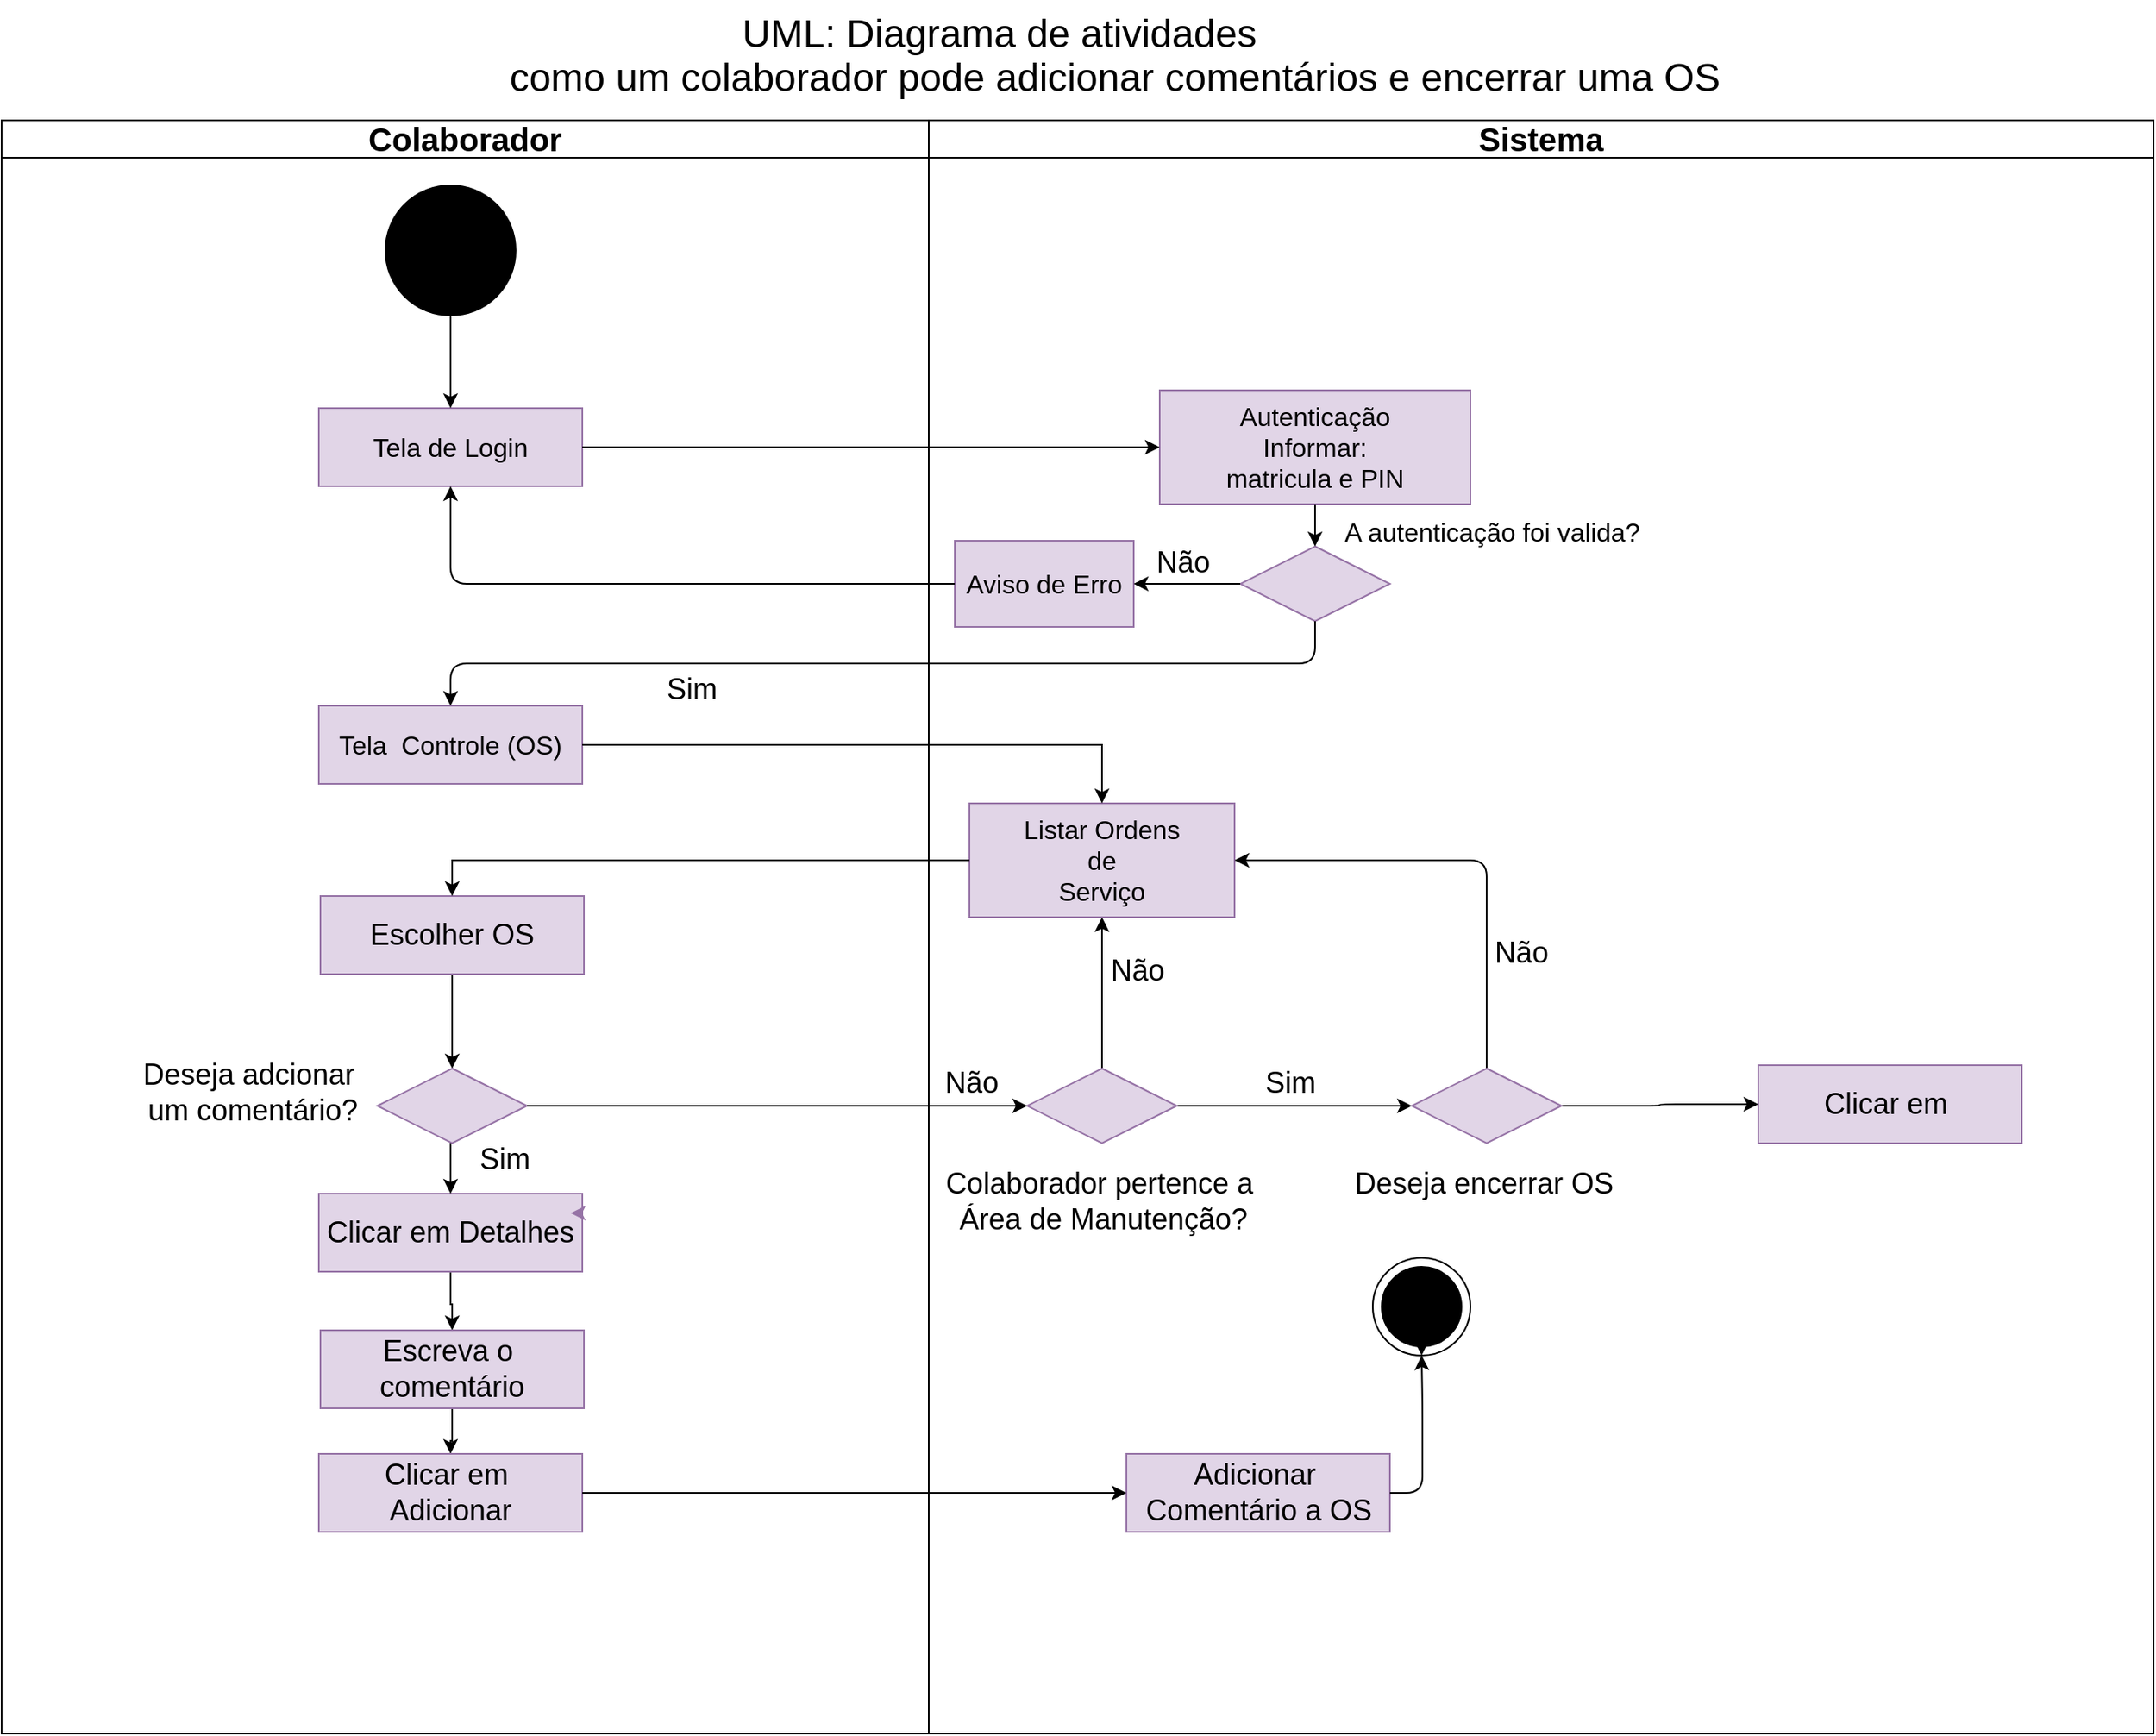 <mxfile version="21.1.5" type="device">
  <diagram name="Página-1" id="zaxqs25c5ckRuJ8RF-xy">
    <mxGraphModel dx="2514" dy="936" grid="0" gridSize="10" guides="1" tooltips="1" connect="1" arrows="1" fold="1" page="1" pageScale="1" pageWidth="827" pageHeight="1169" math="0" shadow="0">
      <root>
        <mxCell id="0" />
        <mxCell id="1" parent="0" />
        <mxCell id="EGuyiS99OSbBS9Qo-K8W-1" value="&lt;font face=&quot;Helvetica&quot; style=&quot;font-size: 20px;&quot;&gt;Colaborador&lt;/font&gt;" style="swimlane;whiteSpace=wrap;html=1;hachureGap=4;fontFamily=Architects Daughter;fontSource=https%3A%2F%2Ffonts.googleapis.com%2Fcss%3Ffamily%3DArchitects%2BDaughter;fontSize=20;strokeWidth=1;labelBackgroundColor=none;rounded=0;" vertex="1" parent="1">
          <mxGeometry x="-778" y="95" width="570" height="992" as="geometry" />
        </mxCell>
        <mxCell id="EGuyiS99OSbBS9Qo-K8W-4" value="&lt;font size=&quot;3&quot;&gt;Tela de Login&lt;/font&gt;" style="rounded=0;whiteSpace=wrap;html=1;labelBackgroundColor=none;fillColor=#e1d5e7;strokeColor=#9673a6;" vertex="1" parent="EGuyiS99OSbBS9Qo-K8W-1">
          <mxGeometry x="195" y="177" width="162" height="48" as="geometry" />
        </mxCell>
        <mxCell id="EGuyiS99OSbBS9Qo-K8W-3" value="" style="endArrow=classic;html=1;rounded=0;entryX=0.5;entryY=0;entryDx=0;entryDy=0;exitX=0.5;exitY=1;exitDx=0;exitDy=0;labelBackgroundColor=none;fontColor=default;" edge="1" parent="EGuyiS99OSbBS9Qo-K8W-1" source="EGuyiS99OSbBS9Qo-K8W-5" target="EGuyiS99OSbBS9Qo-K8W-4">
          <mxGeometry width="50" height="50" relative="1" as="geometry">
            <mxPoint x="294" y="731" as="sourcePoint" />
            <mxPoint x="179" y="554" as="targetPoint" />
          </mxGeometry>
        </mxCell>
        <mxCell id="EGuyiS99OSbBS9Qo-K8W-5" value="" style="ellipse;whiteSpace=wrap;html=1;aspect=fixed;labelBackgroundColor=none;rounded=0;fillColor=#000000;" vertex="1" parent="EGuyiS99OSbBS9Qo-K8W-1">
          <mxGeometry x="236" y="40" width="80" height="80" as="geometry" />
        </mxCell>
        <mxCell id="EGuyiS99OSbBS9Qo-K8W-7" value="&lt;font size=&quot;3&quot;&gt;Tela&amp;nbsp; Controle (OS)&lt;/font&gt;" style="rounded=0;whiteSpace=wrap;html=1;labelBackgroundColor=none;fillColor=#e1d5e7;strokeColor=#9673a6;" vertex="1" parent="EGuyiS99OSbBS9Qo-K8W-1">
          <mxGeometry x="195" y="360" width="162" height="48" as="geometry" />
        </mxCell>
        <mxCell id="EGuyiS99OSbBS9Qo-K8W-15" value="&lt;font style=&quot;font-size: 18px;&quot;&gt;Sim&lt;/font&gt;" style="text;html=1;align=center;verticalAlign=middle;resizable=0;points=[];autosize=1;strokeColor=none;fillColor=none;labelBackgroundColor=none;rounded=0;" vertex="1" parent="EGuyiS99OSbBS9Qo-K8W-1">
          <mxGeometry x="399" y="333" width="49" height="34" as="geometry" />
        </mxCell>
        <mxCell id="EGuyiS99OSbBS9Qo-K8W-56" value="&lt;font style=&quot;font-size: 18px;&quot;&gt;&lt;br&gt;&lt;/font&gt;" style="text;html=1;align=center;verticalAlign=middle;resizable=0;points=[];autosize=1;strokeColor=none;fillColor=none;labelBackgroundColor=none;rounded=0;" vertex="1" parent="EGuyiS99OSbBS9Qo-K8W-1">
          <mxGeometry x="267.5" y="541" width="18" height="34" as="geometry" />
        </mxCell>
        <mxCell id="EGuyiS99OSbBS9Qo-K8W-70" style="edgeStyle=orthogonalEdgeStyle;rounded=0;orthogonalLoop=1;jettySize=auto;html=1;exitX=0.5;exitY=1;exitDx=0;exitDy=0;entryX=0.5;entryY=0;entryDx=0;entryDy=0;labelBackgroundColor=none;fontColor=default;" edge="1" parent="EGuyiS99OSbBS9Qo-K8W-1" source="EGuyiS99OSbBS9Qo-K8W-22" target="EGuyiS99OSbBS9Qo-K8W-24">
          <mxGeometry relative="1" as="geometry" />
        </mxCell>
        <mxCell id="EGuyiS99OSbBS9Qo-K8W-22" value="&lt;font style=&quot;font-size: 18px;&quot;&gt;Escolher OS&lt;/font&gt;" style="rounded=0;whiteSpace=wrap;html=1;labelBackgroundColor=none;fillColor=#e1d5e7;strokeColor=#9673a6;" vertex="1" parent="EGuyiS99OSbBS9Qo-K8W-1">
          <mxGeometry x="196" y="477" width="162" height="48" as="geometry" />
        </mxCell>
        <mxCell id="EGuyiS99OSbBS9Qo-K8W-74" style="edgeStyle=orthogonalEdgeStyle;rounded=0;orthogonalLoop=1;jettySize=auto;html=1;entryX=0.5;entryY=0;entryDx=0;entryDy=0;labelBackgroundColor=none;fontColor=default;" edge="1" parent="EGuyiS99OSbBS9Qo-K8W-1" source="EGuyiS99OSbBS9Qo-K8W-66" target="EGuyiS99OSbBS9Qo-K8W-75">
          <mxGeometry relative="1" as="geometry">
            <mxPoint x="276.0" y="759.588" as="targetPoint" />
          </mxGeometry>
        </mxCell>
        <mxCell id="EGuyiS99OSbBS9Qo-K8W-66" value="&lt;font style=&quot;font-size: 18px;&quot;&gt;Clicar em Detalhes&lt;/font&gt;" style="rounded=0;whiteSpace=wrap;html=1;labelBackgroundColor=none;fillColor=#e1d5e7;strokeColor=#9673a6;" vertex="1" parent="EGuyiS99OSbBS9Qo-K8W-1">
          <mxGeometry x="195" y="660" width="162" height="48" as="geometry" />
        </mxCell>
        <mxCell id="EGuyiS99OSbBS9Qo-K8W-71" style="edgeStyle=orthogonalEdgeStyle;rounded=0;orthogonalLoop=1;jettySize=auto;html=1;exitX=0.5;exitY=1;exitDx=0;exitDy=0;entryX=0.5;entryY=0;entryDx=0;entryDy=0;labelBackgroundColor=none;fontColor=default;" edge="1" parent="EGuyiS99OSbBS9Qo-K8W-1" source="EGuyiS99OSbBS9Qo-K8W-24" target="EGuyiS99OSbBS9Qo-K8W-66">
          <mxGeometry relative="1" as="geometry" />
        </mxCell>
        <mxCell id="EGuyiS99OSbBS9Qo-K8W-24" value="" style="rhombus;whiteSpace=wrap;html=1;labelBackgroundColor=none;rounded=0;fillColor=#e1d5e7;strokeColor=#9673a6;" vertex="1" parent="EGuyiS99OSbBS9Qo-K8W-1">
          <mxGeometry x="231" y="583" width="92" height="46" as="geometry" />
        </mxCell>
        <mxCell id="EGuyiS99OSbBS9Qo-K8W-72" value="&lt;font style=&quot;font-size: 18px;&quot;&gt;Deseja adcionar&amp;nbsp;&lt;br&gt;um comentário?&lt;/font&gt;" style="text;html=1;align=center;verticalAlign=middle;resizable=0;points=[];autosize=1;strokeColor=none;fillColor=none;labelBackgroundColor=none;rounded=0;" vertex="1" parent="EGuyiS99OSbBS9Qo-K8W-1">
          <mxGeometry x="77" y="570.5" width="153" height="55" as="geometry" />
        </mxCell>
        <mxCell id="EGuyiS99OSbBS9Qo-K8W-79" style="edgeStyle=orthogonalEdgeStyle;rounded=0;orthogonalLoop=1;jettySize=auto;html=1;entryX=0.5;entryY=0;entryDx=0;entryDy=0;labelBackgroundColor=none;fontColor=default;" edge="1" parent="EGuyiS99OSbBS9Qo-K8W-1" source="EGuyiS99OSbBS9Qo-K8W-75" target="EGuyiS99OSbBS9Qo-K8W-78">
          <mxGeometry relative="1" as="geometry" />
        </mxCell>
        <mxCell id="EGuyiS99OSbBS9Qo-K8W-75" value="&lt;font style=&quot;font-size: 18px;&quot;&gt;Escreva o&amp;nbsp;&lt;br&gt;comentário&lt;br&gt;&lt;/font&gt;" style="rounded=0;whiteSpace=wrap;html=1;labelBackgroundColor=none;fillColor=#e1d5e7;strokeColor=#9673a6;" vertex="1" parent="EGuyiS99OSbBS9Qo-K8W-1">
          <mxGeometry x="196" y="744" width="162" height="48" as="geometry" />
        </mxCell>
        <mxCell id="EGuyiS99OSbBS9Qo-K8W-78" value="&lt;font style=&quot;font-size: 18px;&quot;&gt;Clicar em&amp;nbsp;&lt;br&gt;Adicionar&lt;br&gt;&lt;/font&gt;" style="rounded=0;whiteSpace=wrap;html=1;labelBackgroundColor=none;fillColor=#e1d5e7;strokeColor=#9673a6;" vertex="1" parent="EGuyiS99OSbBS9Qo-K8W-1">
          <mxGeometry x="195" y="820" width="162" height="48" as="geometry" />
        </mxCell>
        <mxCell id="EGuyiS99OSbBS9Qo-K8W-84" value="&lt;font style=&quot;font-size: 18px;&quot;&gt;Sim&lt;/font&gt;" style="text;html=1;align=center;verticalAlign=middle;resizable=0;points=[];autosize=1;strokeColor=none;fillColor=none;labelBackgroundColor=none;rounded=0;" vertex="1" parent="EGuyiS99OSbBS9Qo-K8W-1">
          <mxGeometry x="284" y="621.5" width="49" height="34" as="geometry" />
        </mxCell>
        <mxCell id="EGuyiS99OSbBS9Qo-K8W-91" style="edgeStyle=orthogonalEdgeStyle;orthogonalLoop=1;jettySize=auto;html=1;exitX=1;exitY=0.25;exitDx=0;exitDy=0;entryX=0.956;entryY=0.261;entryDx=0;entryDy=0;entryPerimeter=0;fillColor=#e1d5e7;strokeColor=#9673a6;" edge="1" parent="EGuyiS99OSbBS9Qo-K8W-1" source="EGuyiS99OSbBS9Qo-K8W-66" target="EGuyiS99OSbBS9Qo-K8W-66">
          <mxGeometry relative="1" as="geometry" />
        </mxCell>
        <mxCell id="EGuyiS99OSbBS9Qo-K8W-2" value="&lt;font face=&quot;Helvetica&quot;&gt;Sistema&lt;/font&gt;" style="swimlane;whiteSpace=wrap;html=1;hachureGap=4;fontFamily=Architects Daughter;fontSource=https%3A%2F%2Ffonts.googleapis.com%2Fcss%3Ffamily%3DArchitects%2BDaughter;fontSize=20;fillColor=none;swimlaneLine=1;shadow=0;strokeWidth=1;perimeterSpacing=0;labelBackgroundColor=none;rounded=0;glass=0;" vertex="1" parent="1">
          <mxGeometry x="-208" y="95" width="753" height="992" as="geometry">
            <mxRectangle x="10" y="40" width="250" height="40" as="alternateBounds" />
          </mxGeometry>
        </mxCell>
        <mxCell id="EGuyiS99OSbBS9Qo-K8W-6" value="&lt;font size=&quot;3&quot;&gt;Autenticação&lt;br&gt;Informar:&lt;br&gt;matricula e PIN&lt;br&gt;&lt;/font&gt;" style="rounded=0;whiteSpace=wrap;html=1;labelBackgroundColor=none;fillColor=#e1d5e7;strokeColor=#9673a6;" vertex="1" parent="EGuyiS99OSbBS9Qo-K8W-2">
          <mxGeometry x="142" y="166" width="191" height="70" as="geometry" />
        </mxCell>
        <mxCell id="EGuyiS99OSbBS9Qo-K8W-10" value="" style="rhombus;whiteSpace=wrap;html=1;labelBackgroundColor=none;rounded=0;fillColor=#e1d5e7;strokeColor=#9673a6;" vertex="1" parent="EGuyiS99OSbBS9Qo-K8W-2">
          <mxGeometry x="191.5" y="262" width="92" height="46" as="geometry" />
        </mxCell>
        <mxCell id="EGuyiS99OSbBS9Qo-K8W-11" style="edgeStyle=orthogonalEdgeStyle;rounded=0;orthogonalLoop=1;jettySize=auto;html=1;exitX=0.5;exitY=1;exitDx=0;exitDy=0;entryX=0.5;entryY=0;entryDx=0;entryDy=0;labelBackgroundColor=none;fontColor=default;" edge="1" parent="EGuyiS99OSbBS9Qo-K8W-2" source="EGuyiS99OSbBS9Qo-K8W-6" target="EGuyiS99OSbBS9Qo-K8W-10">
          <mxGeometry relative="1" as="geometry" />
        </mxCell>
        <mxCell id="EGuyiS99OSbBS9Qo-K8W-13" value="&lt;font style=&quot;font-size: 16px;&quot;&gt;A autenticação foi valida?&lt;/font&gt;" style="text;html=1;align=center;verticalAlign=middle;resizable=0;points=[];autosize=1;strokeColor=none;fillColor=none;labelBackgroundColor=none;rounded=0;" vertex="1" parent="EGuyiS99OSbBS9Qo-K8W-2">
          <mxGeometry x="246" y="237.5" width="199" height="31" as="geometry" />
        </mxCell>
        <mxCell id="EGuyiS99OSbBS9Qo-K8W-27" value="&lt;font size=&quot;3&quot;&gt;Aviso de Erro&lt;/font&gt;" style="rounded=0;whiteSpace=wrap;html=1;labelBackgroundColor=none;fillColor=#e1d5e7;strokeColor=#9673a6;" vertex="1" parent="EGuyiS99OSbBS9Qo-K8W-2">
          <mxGeometry x="16" y="258.5" width="110" height="53" as="geometry" />
        </mxCell>
        <mxCell id="EGuyiS99OSbBS9Qo-K8W-16" style="edgeStyle=orthogonalEdgeStyle;rounded=0;orthogonalLoop=1;jettySize=auto;html=1;exitX=0;exitY=0.5;exitDx=0;exitDy=0;entryX=1;entryY=0.5;entryDx=0;entryDy=0;labelBackgroundColor=none;fontColor=default;" edge="1" parent="EGuyiS99OSbBS9Qo-K8W-2" source="EGuyiS99OSbBS9Qo-K8W-10" target="EGuyiS99OSbBS9Qo-K8W-27">
          <mxGeometry relative="1" as="geometry">
            <mxPoint x="92" y="268" as="targetPoint" />
          </mxGeometry>
        </mxCell>
        <mxCell id="EGuyiS99OSbBS9Qo-K8W-17" value="&lt;font style=&quot;font-size: 18px;&quot;&gt;Não&lt;/font&gt;" style="text;html=1;align=center;verticalAlign=middle;resizable=0;points=[];autosize=1;strokeColor=none;fillColor=none;labelBackgroundColor=none;rounded=0;" vertex="1" parent="EGuyiS99OSbBS9Qo-K8W-2">
          <mxGeometry x="130" y="255" width="51" height="34" as="geometry" />
        </mxCell>
        <mxCell id="EGuyiS99OSbBS9Qo-K8W-32" value="" style="ellipse;whiteSpace=wrap;html=1;aspect=fixed;labelBackgroundColor=none;rounded=0;" vertex="1" parent="EGuyiS99OSbBS9Qo-K8W-2">
          <mxGeometry x="273" y="699.5" width="60" height="60" as="geometry" />
        </mxCell>
        <mxCell id="EGuyiS99OSbBS9Qo-K8W-87" style="edgeStyle=orthogonalEdgeStyle;rounded=0;orthogonalLoop=1;jettySize=auto;html=1;exitX=1;exitY=0.5;exitDx=0;exitDy=0;entryX=0;entryY=0.5;entryDx=0;entryDy=0;labelBackgroundColor=none;fontColor=default;" edge="1" parent="EGuyiS99OSbBS9Qo-K8W-2" source="EGuyiS99OSbBS9Qo-K8W-64" target="EGuyiS99OSbBS9Qo-K8W-90">
          <mxGeometry relative="1" as="geometry">
            <mxPoint x="304" y="605" as="targetPoint" />
          </mxGeometry>
        </mxCell>
        <mxCell id="EGuyiS99OSbBS9Qo-K8W-93" style="edgeStyle=orthogonalEdgeStyle;orthogonalLoop=1;jettySize=auto;html=1;entryX=0.5;entryY=1;entryDx=0;entryDy=0;" edge="1" parent="EGuyiS99OSbBS9Qo-K8W-2" source="EGuyiS99OSbBS9Qo-K8W-64" target="EGuyiS99OSbBS9Qo-K8W-20">
          <mxGeometry relative="1" as="geometry" />
        </mxCell>
        <mxCell id="EGuyiS99OSbBS9Qo-K8W-64" value="" style="rhombus;whiteSpace=wrap;html=1;labelBackgroundColor=none;rounded=0;fillColor=#e1d5e7;strokeColor=#9673a6;" vertex="1" parent="EGuyiS99OSbBS9Qo-K8W-2">
          <mxGeometry x="60.5" y="583" width="92" height="46" as="geometry" />
        </mxCell>
        <mxCell id="EGuyiS99OSbBS9Qo-K8W-20" value="&lt;font size=&quot;3&quot;&gt;Listar Ordens&lt;br&gt;de&lt;br&gt;Serviço&lt;br&gt;&lt;/font&gt;" style="rounded=0;whiteSpace=wrap;html=1;labelBackgroundColor=none;fillColor=#e1d5e7;strokeColor=#9673a6;" vertex="1" parent="EGuyiS99OSbBS9Qo-K8W-2">
          <mxGeometry x="25" y="420" width="163" height="70" as="geometry" />
        </mxCell>
        <mxCell id="EGuyiS99OSbBS9Qo-K8W-82" style="edgeStyle=orthogonalEdgeStyle;rounded=0;orthogonalLoop=1;jettySize=auto;html=1;exitX=1;exitY=0.5;exitDx=0;exitDy=0;entryX=0.5;entryY=1;entryDx=0;entryDy=0;labelBackgroundColor=none;fontColor=default;" edge="1" parent="EGuyiS99OSbBS9Qo-K8W-2" source="EGuyiS99OSbBS9Qo-K8W-48" target="EGuyiS99OSbBS9Qo-K8W-32">
          <mxGeometry relative="1" as="geometry" />
        </mxCell>
        <mxCell id="EGuyiS99OSbBS9Qo-K8W-81" value="&lt;font style=&quot;font-size: 18px;&quot;&gt;Adicionar&amp;nbsp;&lt;br&gt;Comentário a OS&lt;br&gt;&lt;/font&gt;" style="rounded=0;whiteSpace=wrap;html=1;labelBackgroundColor=none;fillColor=#e1d5e7;strokeColor=#9673a6;" vertex="1" parent="EGuyiS99OSbBS9Qo-K8W-2">
          <mxGeometry x="121.5" y="820" width="162" height="48" as="geometry" />
        </mxCell>
        <mxCell id="EGuyiS99OSbBS9Qo-K8W-86" value="&lt;font style=&quot;font-size: 18px;&quot;&gt;Colaborador pertence a&amp;nbsp;&lt;br&gt;Área de Manutenção?&lt;/font&gt;" style="text;html=1;align=center;verticalAlign=middle;resizable=0;points=[];autosize=1;strokeColor=none;fillColor=none;labelBackgroundColor=none;rounded=0;" vertex="1" parent="EGuyiS99OSbBS9Qo-K8W-2">
          <mxGeometry x="0.5" y="637" width="212" height="55" as="geometry" />
        </mxCell>
        <mxCell id="EGuyiS99OSbBS9Qo-K8W-85" value="&lt;font style=&quot;font-size: 18px;&quot;&gt;Não&lt;/font&gt;" style="text;html=1;align=center;verticalAlign=middle;resizable=0;points=[];autosize=1;strokeColor=none;fillColor=none;labelBackgroundColor=none;rounded=0;" vertex="1" parent="EGuyiS99OSbBS9Qo-K8W-2">
          <mxGeometry y="575" width="51" height="34" as="geometry" />
        </mxCell>
        <mxCell id="EGuyiS99OSbBS9Qo-K8W-88" value="" style="edgeStyle=orthogonalEdgeStyle;rounded=1;orthogonalLoop=1;jettySize=auto;html=1;exitX=1;exitY=0.5;exitDx=0;exitDy=0;entryX=0.5;entryY=1;entryDx=0;entryDy=0;labelBackgroundColor=none;fontColor=default;" edge="1" parent="EGuyiS99OSbBS9Qo-K8W-2" source="EGuyiS99OSbBS9Qo-K8W-81" target="EGuyiS99OSbBS9Qo-K8W-32">
          <mxGeometry relative="1" as="geometry">
            <mxPoint x="77" y="939" as="sourcePoint" />
            <mxPoint x="97" y="810" as="targetPoint" />
          </mxGeometry>
        </mxCell>
        <mxCell id="EGuyiS99OSbBS9Qo-K8W-48" value="" style="ellipse;whiteSpace=wrap;html=1;aspect=fixed;labelBackgroundColor=none;rounded=0;fillColor=#000000;" vertex="1" parent="EGuyiS99OSbBS9Qo-K8W-2">
          <mxGeometry x="278.5" y="705" width="49" height="49" as="geometry" />
        </mxCell>
        <mxCell id="EGuyiS99OSbBS9Qo-K8W-89" value="&lt;font style=&quot;font-size: 18px;&quot;&gt;Sim&lt;/font&gt;" style="text;html=1;align=center;verticalAlign=middle;resizable=0;points=[];autosize=1;strokeColor=none;fillColor=none;labelBackgroundColor=none;rounded=0;" vertex="1" parent="EGuyiS99OSbBS9Qo-K8W-2">
          <mxGeometry x="197" y="575" width="49" height="34" as="geometry" />
        </mxCell>
        <mxCell id="EGuyiS99OSbBS9Qo-K8W-95" style="edgeStyle=orthogonalEdgeStyle;orthogonalLoop=1;jettySize=auto;html=1;exitX=0.5;exitY=0;exitDx=0;exitDy=0;entryX=1;entryY=0.5;entryDx=0;entryDy=0;" edge="1" parent="EGuyiS99OSbBS9Qo-K8W-2" source="EGuyiS99OSbBS9Qo-K8W-90" target="EGuyiS99OSbBS9Qo-K8W-20">
          <mxGeometry relative="1" as="geometry" />
        </mxCell>
        <mxCell id="EGuyiS99OSbBS9Qo-K8W-97" style="edgeStyle=orthogonalEdgeStyle;orthogonalLoop=1;jettySize=auto;html=1;exitX=1;exitY=0.5;exitDx=0;exitDy=0;entryX=0;entryY=0.5;entryDx=0;entryDy=0;" edge="1" parent="EGuyiS99OSbBS9Qo-K8W-2" source="EGuyiS99OSbBS9Qo-K8W-90" target="EGuyiS99OSbBS9Qo-K8W-98">
          <mxGeometry relative="1" as="geometry">
            <mxPoint x="499" y="605" as="targetPoint" />
          </mxGeometry>
        </mxCell>
        <mxCell id="EGuyiS99OSbBS9Qo-K8W-90" value="" style="rhombus;whiteSpace=wrap;html=1;labelBackgroundColor=none;rounded=0;fillColor=#e1d5e7;strokeColor=#9673a6;" vertex="1" parent="EGuyiS99OSbBS9Qo-K8W-2">
          <mxGeometry x="297" y="583" width="92" height="46" as="geometry" />
        </mxCell>
        <mxCell id="EGuyiS99OSbBS9Qo-K8W-92" value="&lt;font style=&quot;font-size: 18px;&quot;&gt;Deseja encerrar OS&lt;/font&gt;" style="text;html=1;align=center;verticalAlign=middle;resizable=0;points=[];autosize=1;strokeColor=none;fillColor=none;" vertex="1" parent="EGuyiS99OSbBS9Qo-K8W-2">
          <mxGeometry x="252" y="637" width="177" height="34" as="geometry" />
        </mxCell>
        <mxCell id="EGuyiS99OSbBS9Qo-K8W-96" value="&lt;font style=&quot;font-size: 18px;&quot;&gt;Não&lt;/font&gt;&lt;br&gt;" style="text;html=1;align=center;verticalAlign=middle;resizable=0;points=[];autosize=1;strokeColor=none;fillColor=none;" vertex="1" parent="EGuyiS99OSbBS9Qo-K8W-2">
          <mxGeometry x="338" y="495" width="51" height="34" as="geometry" />
        </mxCell>
        <mxCell id="EGuyiS99OSbBS9Qo-K8W-98" value="&lt;font style=&quot;font-size: 18px;&quot;&gt;Clicar em&amp;nbsp;&lt;br&gt;&lt;/font&gt;" style="rounded=0;whiteSpace=wrap;html=1;labelBackgroundColor=none;fillColor=#e1d5e7;strokeColor=#9673a6;" vertex="1" parent="EGuyiS99OSbBS9Qo-K8W-2">
          <mxGeometry x="510" y="581" width="162" height="48" as="geometry" />
        </mxCell>
        <mxCell id="EGuyiS99OSbBS9Qo-K8W-8" style="edgeStyle=orthogonalEdgeStyle;rounded=0;orthogonalLoop=1;jettySize=auto;html=1;exitX=1;exitY=0.5;exitDx=0;exitDy=0;entryX=0;entryY=0.5;entryDx=0;entryDy=0;labelBackgroundColor=none;fontColor=default;" edge="1" parent="1" source="EGuyiS99OSbBS9Qo-K8W-4" target="EGuyiS99OSbBS9Qo-K8W-6">
          <mxGeometry relative="1" as="geometry" />
        </mxCell>
        <mxCell id="EGuyiS99OSbBS9Qo-K8W-12" style="edgeStyle=orthogonalEdgeStyle;orthogonalLoop=1;jettySize=auto;html=1;exitX=0.5;exitY=1;exitDx=0;exitDy=0;entryX=0.5;entryY=0;entryDx=0;entryDy=0;labelBackgroundColor=none;fontColor=default;rounded=1;" edge="1" parent="1" source="EGuyiS99OSbBS9Qo-K8W-10" target="EGuyiS99OSbBS9Qo-K8W-7">
          <mxGeometry relative="1" as="geometry" />
        </mxCell>
        <mxCell id="EGuyiS99OSbBS9Qo-K8W-28" style="edgeStyle=orthogonalEdgeStyle;rounded=1;orthogonalLoop=1;jettySize=auto;html=1;entryX=0.5;entryY=1;entryDx=0;entryDy=0;labelBackgroundColor=none;fontColor=default;" edge="1" parent="1" source="EGuyiS99OSbBS9Qo-K8W-27" target="EGuyiS99OSbBS9Qo-K8W-4">
          <mxGeometry relative="1" as="geometry" />
        </mxCell>
        <mxCell id="EGuyiS99OSbBS9Qo-K8W-63" value="&lt;font style=&quot;font-size: 24px;&quot;&gt;UML: Diagrama de atividades&lt;/font&gt;" style="text;html=1;align=center;verticalAlign=middle;resizable=0;points=[];autosize=1;strokeColor=none;fillColor=none;labelBackgroundColor=none;rounded=0;" vertex="1" parent="1">
          <mxGeometry x="-332" y="21" width="334" height="41" as="geometry" />
        </mxCell>
        <mxCell id="EGuyiS99OSbBS9Qo-K8W-19" style="edgeStyle=orthogonalEdgeStyle;rounded=0;orthogonalLoop=1;jettySize=auto;html=1;entryX=0.5;entryY=0;entryDx=0;entryDy=0;labelBackgroundColor=none;fontColor=default;" edge="1" parent="1" source="EGuyiS99OSbBS9Qo-K8W-7" target="EGuyiS99OSbBS9Qo-K8W-20">
          <mxGeometry relative="1" as="geometry">
            <mxPoint x="-547.0" y="583.706" as="targetPoint" />
          </mxGeometry>
        </mxCell>
        <mxCell id="EGuyiS99OSbBS9Qo-K8W-21" style="edgeStyle=orthogonalEdgeStyle;rounded=0;orthogonalLoop=1;jettySize=auto;html=1;entryX=0.5;entryY=0;entryDx=0;entryDy=0;labelBackgroundColor=none;fontColor=default;" edge="1" parent="1" source="EGuyiS99OSbBS9Qo-K8W-20" target="EGuyiS99OSbBS9Qo-K8W-22">
          <mxGeometry relative="1" as="geometry">
            <mxPoint x="-248.118" y="540.0" as="targetPoint" />
          </mxGeometry>
        </mxCell>
        <mxCell id="EGuyiS99OSbBS9Qo-K8W-73" value="&lt;font style=&quot;font-size: 24px;&quot;&gt;como um colaborador pode adicionar comentários e encerrar uma OS&lt;/font&gt;" style="text;html=1;align=center;verticalAlign=middle;resizable=0;points=[];autosize=1;strokeColor=none;fillColor=none;labelBackgroundColor=none;rounded=0;" vertex="1" parent="1">
          <mxGeometry x="-475" y="48" width="762" height="41" as="geometry" />
        </mxCell>
        <mxCell id="EGuyiS99OSbBS9Qo-K8W-80" style="edgeStyle=orthogonalEdgeStyle;rounded=0;orthogonalLoop=1;jettySize=auto;html=1;entryX=0;entryY=0.5;entryDx=0;entryDy=0;labelBackgroundColor=none;fontColor=default;" edge="1" parent="1" source="EGuyiS99OSbBS9Qo-K8W-78" target="EGuyiS99OSbBS9Qo-K8W-81">
          <mxGeometry relative="1" as="geometry">
            <mxPoint x="-82.235" y="939" as="targetPoint" />
          </mxGeometry>
        </mxCell>
        <mxCell id="EGuyiS99OSbBS9Qo-K8W-83" style="edgeStyle=orthogonalEdgeStyle;rounded=0;orthogonalLoop=1;jettySize=auto;html=1;entryX=0;entryY=0.5;entryDx=0;entryDy=0;labelBackgroundColor=none;fontColor=default;" edge="1" parent="1" source="EGuyiS99OSbBS9Qo-K8W-24" target="EGuyiS99OSbBS9Qo-K8W-64">
          <mxGeometry relative="1" as="geometry" />
        </mxCell>
        <mxCell id="EGuyiS99OSbBS9Qo-K8W-94" value="&lt;font style=&quot;font-size: 18px;&quot;&gt;Não&lt;/font&gt;" style="text;html=1;align=center;verticalAlign=middle;resizable=0;points=[];autosize=1;strokeColor=none;fillColor=none;" vertex="1" parent="1">
          <mxGeometry x="-106" y="601" width="51" height="34" as="geometry" />
        </mxCell>
      </root>
    </mxGraphModel>
  </diagram>
</mxfile>
